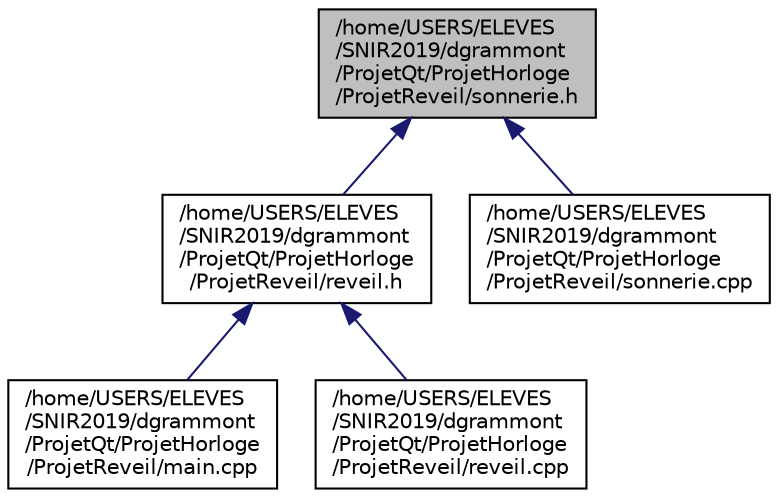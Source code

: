 digraph "/home/USERS/ELEVES/SNIR2019/dgrammont/ProjetQt/ProjetHorloge/ProjetReveil/sonnerie.h"
{
  edge [fontname="Helvetica",fontsize="10",labelfontname="Helvetica",labelfontsize="10"];
  node [fontname="Helvetica",fontsize="10",shape=record];
  Node6 [label="/home/USERS/ELEVES\l/SNIR2019/dgrammont\l/ProjetQt/ProjetHorloge\l/ProjetReveil/sonnerie.h",height=0.2,width=0.4,color="black", fillcolor="grey75", style="filled", fontcolor="black"];
  Node6 -> Node7 [dir="back",color="midnightblue",fontsize="10",style="solid",fontname="Helvetica"];
  Node7 [label="/home/USERS/ELEVES\l/SNIR2019/dgrammont\l/ProjetQt/ProjetHorloge\l/ProjetReveil/reveil.h",height=0.2,width=0.4,color="black", fillcolor="white", style="filled",URL="$reveil_8h.html"];
  Node7 -> Node8 [dir="back",color="midnightblue",fontsize="10",style="solid",fontname="Helvetica"];
  Node8 [label="/home/USERS/ELEVES\l/SNIR2019/dgrammont\l/ProjetQt/ProjetHorloge\l/ProjetReveil/main.cpp",height=0.2,width=0.4,color="black", fillcolor="white", style="filled",URL="$main_8cpp.html"];
  Node7 -> Node9 [dir="back",color="midnightblue",fontsize="10",style="solid",fontname="Helvetica"];
  Node9 [label="/home/USERS/ELEVES\l/SNIR2019/dgrammont\l/ProjetQt/ProjetHorloge\l/ProjetReveil/reveil.cpp",height=0.2,width=0.4,color="black", fillcolor="white", style="filled",URL="$reveil_8cpp.html"];
  Node6 -> Node10 [dir="back",color="midnightblue",fontsize="10",style="solid",fontname="Helvetica"];
  Node10 [label="/home/USERS/ELEVES\l/SNIR2019/dgrammont\l/ProjetQt/ProjetHorloge\l/ProjetReveil/sonnerie.cpp",height=0.2,width=0.4,color="black", fillcolor="white", style="filled",URL="$sonnerie_8cpp.html"];
}
